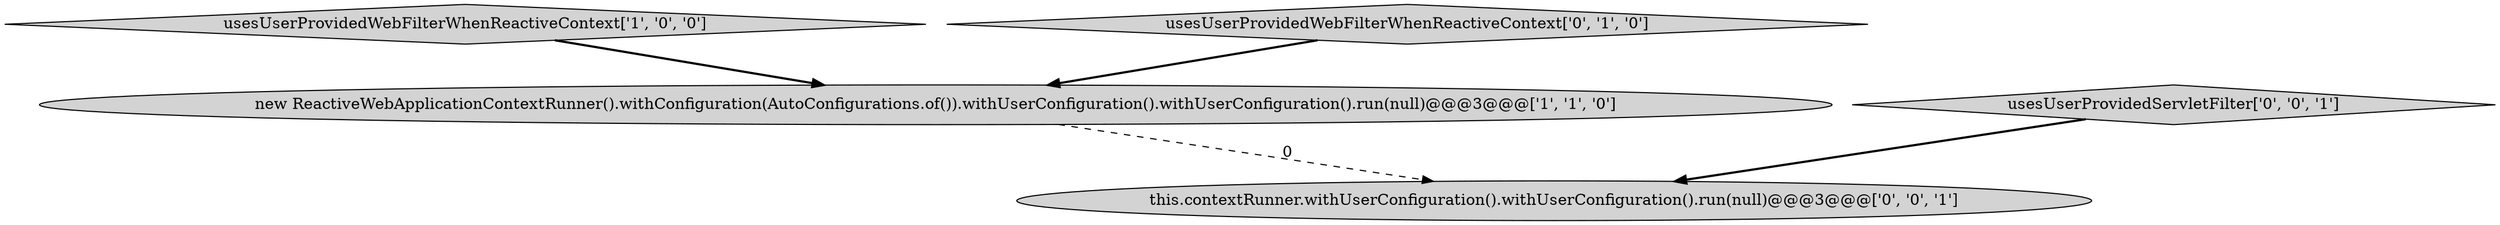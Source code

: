 digraph {
0 [style = filled, label = "usesUserProvidedWebFilterWhenReactiveContext['1', '0', '0']", fillcolor = lightgray, shape = diamond image = "AAA0AAABBB1BBB"];
2 [style = filled, label = "usesUserProvidedWebFilterWhenReactiveContext['0', '1', '0']", fillcolor = lightgray, shape = diamond image = "AAA0AAABBB2BBB"];
1 [style = filled, label = "new ReactiveWebApplicationContextRunner().withConfiguration(AutoConfigurations.of()).withUserConfiguration().withUserConfiguration().run(null)@@@3@@@['1', '1', '0']", fillcolor = lightgray, shape = ellipse image = "AAA0AAABBB1BBB"];
4 [style = filled, label = "this.contextRunner.withUserConfiguration().withUserConfiguration().run(null)@@@3@@@['0', '0', '1']", fillcolor = lightgray, shape = ellipse image = "AAA0AAABBB3BBB"];
3 [style = filled, label = "usesUserProvidedServletFilter['0', '0', '1']", fillcolor = lightgray, shape = diamond image = "AAA0AAABBB3BBB"];
1->4 [style = dashed, label="0"];
3->4 [style = bold, label=""];
0->1 [style = bold, label=""];
2->1 [style = bold, label=""];
}
